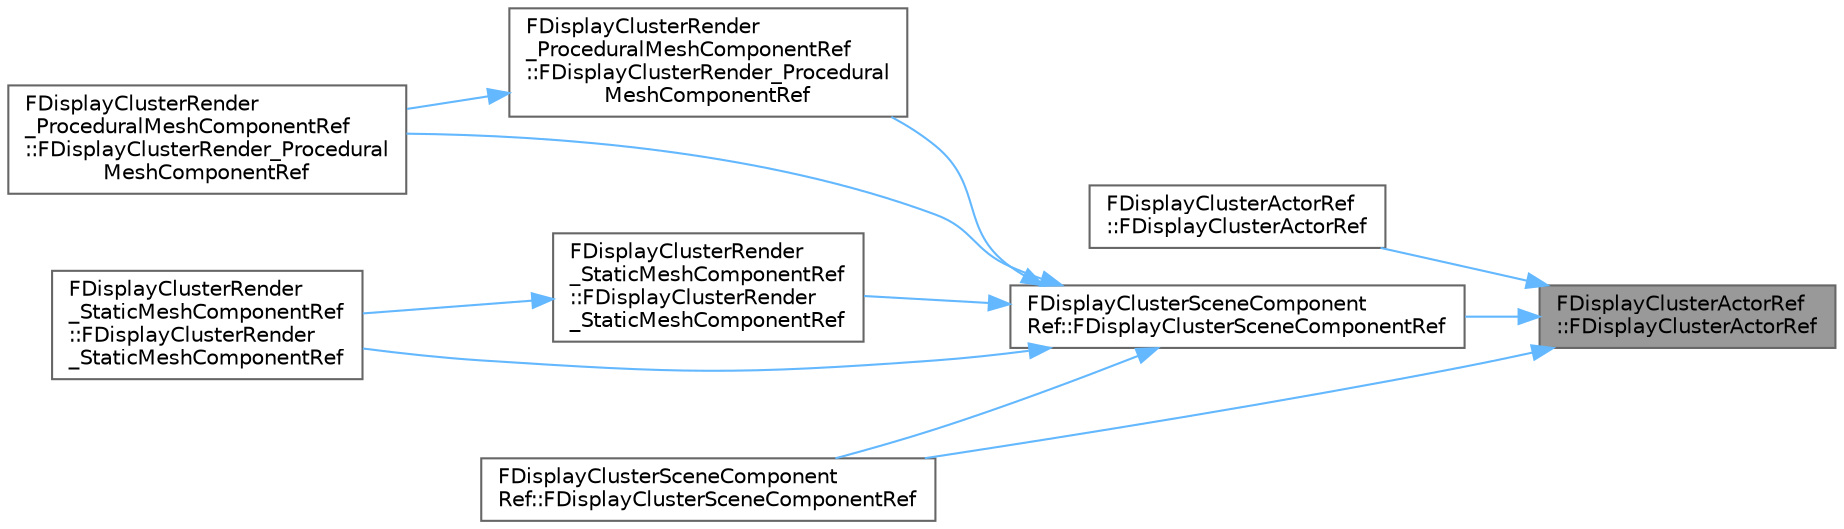 digraph "FDisplayClusterActorRef::FDisplayClusterActorRef"
{
 // INTERACTIVE_SVG=YES
 // LATEX_PDF_SIZE
  bgcolor="transparent";
  edge [fontname=Helvetica,fontsize=10,labelfontname=Helvetica,labelfontsize=10];
  node [fontname=Helvetica,fontsize=10,shape=box,height=0.2,width=0.4];
  rankdir="RL";
  Node1 [id="Node000001",label="FDisplayClusterActorRef\l::FDisplayClusterActorRef",height=0.2,width=0.4,color="gray40", fillcolor="grey60", style="filled", fontcolor="black",tooltip=" "];
  Node1 -> Node2 [id="edge1_Node000001_Node000002",dir="back",color="steelblue1",style="solid",tooltip=" "];
  Node2 [id="Node000002",label="FDisplayClusterActorRef\l::FDisplayClusterActorRef",height=0.2,width=0.4,color="grey40", fillcolor="white", style="filled",URL="$d2/dbd/classFDisplayClusterActorRef.html#a2cbe34bfd3c91879a336b735b2b8beca",tooltip=" "];
  Node1 -> Node3 [id="edge2_Node000001_Node000003",dir="back",color="steelblue1",style="solid",tooltip=" "];
  Node3 [id="Node000003",label="FDisplayClusterSceneComponent\lRef::FDisplayClusterSceneComponentRef",height=0.2,width=0.4,color="grey40", fillcolor="white", style="filled",URL="$d9/d84/classFDisplayClusterSceneComponentRef.html#a5d320dcf8019f7c3be7e0f09998d147d",tooltip=" "];
  Node3 -> Node4 [id="edge3_Node000003_Node000004",dir="back",color="steelblue1",style="solid",tooltip=" "];
  Node4 [id="Node000004",label="FDisplayClusterRender\l_ProceduralMeshComponentRef\l::FDisplayClusterRender_Procedural\lMeshComponentRef",height=0.2,width=0.4,color="grey40", fillcolor="white", style="filled",URL="$d0/dc5/classFDisplayClusterRender__ProceduralMeshComponentRef.html#a3715b46fb9eb9de310787d1c3b4293db",tooltip=" "];
  Node4 -> Node5 [id="edge4_Node000004_Node000005",dir="back",color="steelblue1",style="solid",tooltip=" "];
  Node5 [id="Node000005",label="FDisplayClusterRender\l_ProceduralMeshComponentRef\l::FDisplayClusterRender_Procedural\lMeshComponentRef",height=0.2,width=0.4,color="grey40", fillcolor="white", style="filled",URL="$d0/dc5/classFDisplayClusterRender__ProceduralMeshComponentRef.html#a936bb22ab9df2d39013022a77b2ef124",tooltip=" "];
  Node3 -> Node5 [id="edge5_Node000003_Node000005",dir="back",color="steelblue1",style="solid",tooltip=" "];
  Node3 -> Node6 [id="edge6_Node000003_Node000006",dir="back",color="steelblue1",style="solid",tooltip=" "];
  Node6 [id="Node000006",label="FDisplayClusterRender\l_StaticMeshComponentRef\l::FDisplayClusterRender\l_StaticMeshComponentRef",height=0.2,width=0.4,color="grey40", fillcolor="white", style="filled",URL="$d3/d89/classFDisplayClusterRender__StaticMeshComponentRef.html#aecdd6e16f156a535ca7c6d9a6edc5e20",tooltip=" "];
  Node6 -> Node7 [id="edge7_Node000006_Node000007",dir="back",color="steelblue1",style="solid",tooltip=" "];
  Node7 [id="Node000007",label="FDisplayClusterRender\l_StaticMeshComponentRef\l::FDisplayClusterRender\l_StaticMeshComponentRef",height=0.2,width=0.4,color="grey40", fillcolor="white", style="filled",URL="$d3/d89/classFDisplayClusterRender__StaticMeshComponentRef.html#a3f937f624eb4e3773261e86fddf76f91",tooltip=" "];
  Node3 -> Node7 [id="edge8_Node000003_Node000007",dir="back",color="steelblue1",style="solid",tooltip=" "];
  Node3 -> Node8 [id="edge9_Node000003_Node000008",dir="back",color="steelblue1",style="solid",tooltip=" "];
  Node8 [id="Node000008",label="FDisplayClusterSceneComponent\lRef::FDisplayClusterSceneComponentRef",height=0.2,width=0.4,color="grey40", fillcolor="white", style="filled",URL="$d9/d84/classFDisplayClusterSceneComponentRef.html#a96d7fe76449c959751323f1342ac15c4",tooltip=" "];
  Node1 -> Node8 [id="edge10_Node000001_Node000008",dir="back",color="steelblue1",style="solid",tooltip=" "];
}
